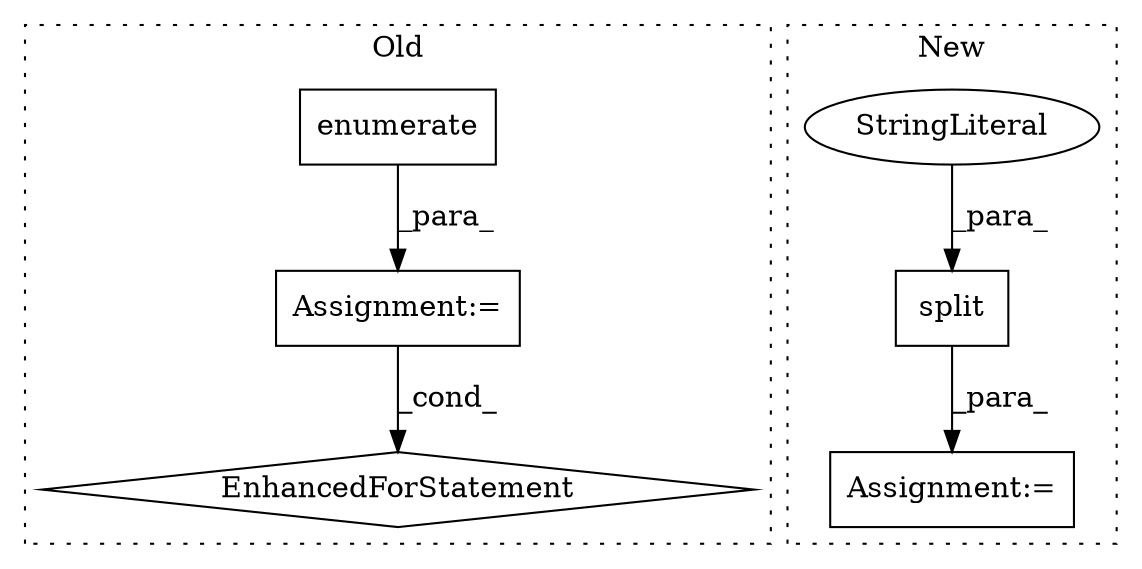 digraph G {
subgraph cluster0 {
1 [label="enumerate" a="32" s="2590,2606" l="10,1" shape="box"];
4 [label="Assignment:=" a="7" s="2517,2607" l="63,2" shape="box"];
6 [label="EnhancedForStatement" a="70" s="2517,2607" l="63,2" shape="diamond"];
label = "Old";
style="dotted";
}
subgraph cluster1 {
2 [label="split" a="32" s="2985,2994" l="6,1" shape="box"];
3 [label="Assignment:=" a="7" s="2961" l="12" shape="box"];
5 [label="StringLiteral" a="45" s="2991" l="3" shape="ellipse"];
label = "New";
style="dotted";
}
1 -> 4 [label="_para_"];
2 -> 3 [label="_para_"];
4 -> 6 [label="_cond_"];
5 -> 2 [label="_para_"];
}